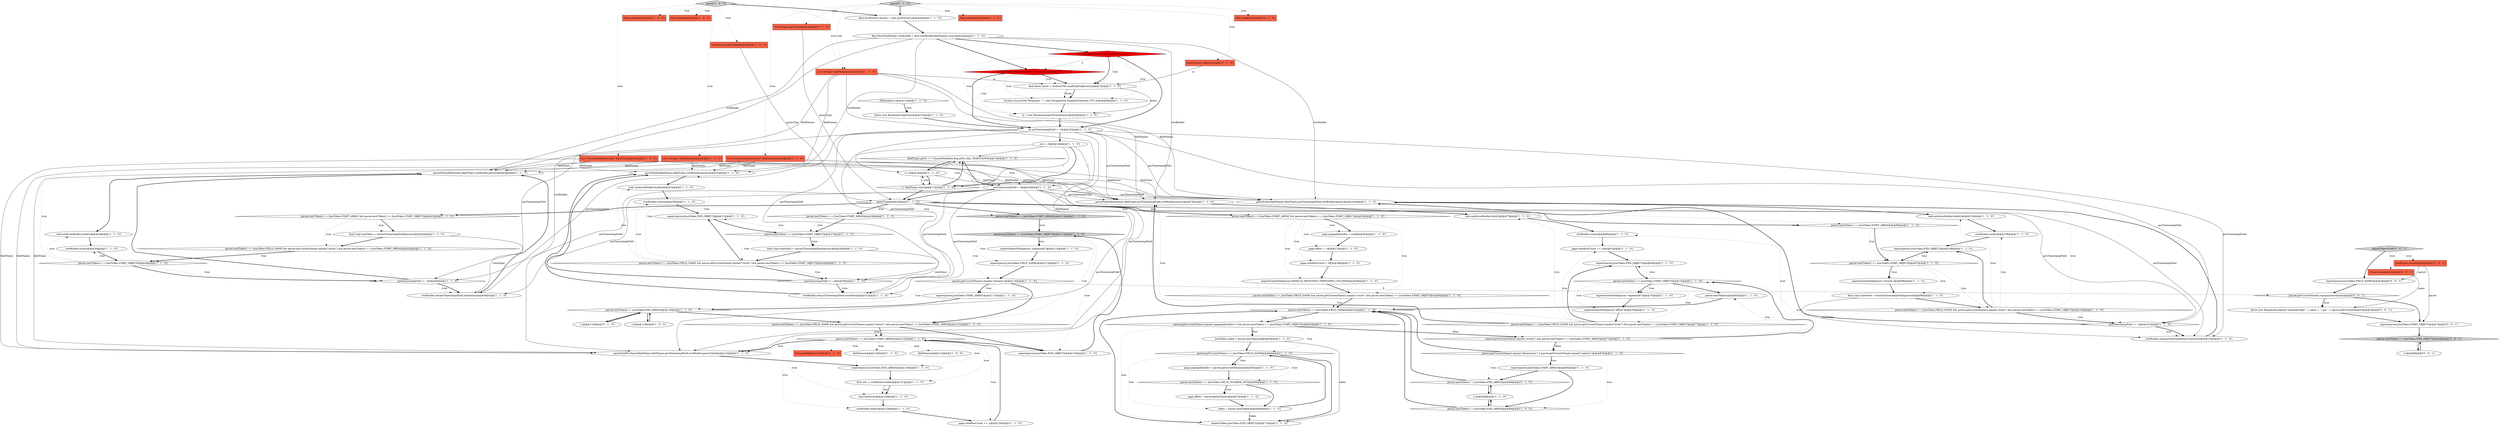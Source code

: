 digraph {
92 [style = filled, label = "parser.nextToken() == JsonToken.START_OBJECT@@@113@@@['1', '1', '0']", fillcolor = lightgray, shape = diamond image = "AAA0AAABBB1BBB"];
77 [style = filled, label = "List<String> fieldNames@@@2@@@['1', '0', '0']", fillcolor = tomato, shape = box image = "AAA0AAABBB1BBB"];
107 [style = filled, label = "Page page@@@2@@@['0', '1', '0']", fillcolor = tomato, shape = box image = "AAA0AAABBB2BBB"];
115 [style = filled, label = "!parser.getCurrentName().equals(name)@@@4@@@['0', '0', '1']", fillcolor = white, shape = diamond image = "AAA0AAABBB3BBB"];
98 [style = filled, label = "posTimestampField != -1@@@45@@@['1', '1', '0']", fillcolor = white, shape = diamond image = "AAA0AAABBB1BBB"];
51 [style = filled, label = "expect(parser,JsonToken.END_OBJECT)@@@37@@@['1', '1', '0']", fillcolor = white, shape = ellipse image = "AAA0AAABBB1BBB"];
105 [style = filled, label = "{}@@@118@@@['0', '1', '0']", fillcolor = white, shape = ellipse image = "AAA0AAABBB2BBB"];
99 [style = filled, label = "List<String> fieldNames@@@2@@@['1', '1', '0']", fillcolor = tomato, shape = box image = "AAA0AAABBB1BBB"];
118 [style = filled, label = "{}@@@8@@@['0', '0', '1']", fillcolor = white, shape = ellipse image = "AAA0AAABBB3BBB"];
79 [style = filled, label = "parser.nextToken() == JsonToken.START_ARRAY && parser.nextToken() == JsonToken.START_OBJECT@@@55@@@['1', '1', '0']", fillcolor = white, shape = diamond image = "AAA0AAABBB1BBB"];
108 [style = filled, label = "QueryType queryType@@@2@@@['0', '1', '0']", fillcolor = tomato, shape = box image = "AAA0AAABBB2BBB"];
32 [style = filled, label = "int i = 0@@@16@@@['1', '1', '0']", fillcolor = white, shape = ellipse image = "AAA0AAABBB1BBB"];
17 [style = filled, label = "page.totalRowCount += 1@@@130@@@['1', '1', '0']", fillcolor = white, shape = ellipse image = "AAA0AAABBB1BBB"];
68 [style = filled, label = "expectScalarField(parser,DEFAULT_RESPONSE_TIMESTAMP_COLUMN)@@@59@@@['1', '1', '0']", fillcolor = white, shape = ellipse image = "AAA0AAABBB1BBB"];
30 [style = filled, label = "parseFields(fieldNames,fieldTypes,posTimestampField,rowBuilder,parser)@@@104@@@['1', '1', '0']", fillcolor = white, shape = ellipse image = "AAA0AAABBB1BBB"];
4 [style = filled, label = "{}@@@118@@@['1', '0', '0']", fillcolor = white, shape = ellipse image = "AAA0AAABBB1BBB"];
101 [style = filled, label = "CalciteSystemProperty.DEBUG.value()@@@5@@@['0', '1', '0']", fillcolor = red, shape = diamond image = "AAA1AAABBB2BBB"];
20 [style = filled, label = "final byte(( bytes = AvaticaUtils.readFullyToBytes(in)@@@7@@@['1', '1', '0']", fillcolor = white, shape = ellipse image = "AAA0AAABBB1BBB"];
78 [style = filled, label = "parseFields(fieldNames,fieldTypes,rowBuilder,parser)@@@48@@@['1', '1', '0']", fillcolor = white, shape = ellipse image = "AAA0AAABBB1BBB"];
113 [style = filled, label = "parser.nextToken() != JsonToken.END_OBJECT@@@8@@@['0', '0', '1']", fillcolor = lightgray, shape = diamond image = "AAA0AAABBB3BBB"];
97 [style = filled, label = "parser.getCurrentName().equals(\"pagingIdentifiers\") && parser.nextToken() == JsonToken.START_OBJECT@@@62@@@['1', '1', '0']", fillcolor = white, shape = diamond image = "AAA0AAABBB1BBB"];
69 [style = filled, label = "expect(parser,JsonToken.END_ARRAY)@@@126@@@['1', '1', '0']", fillcolor = white, shape = ellipse image = "AAA0AAABBB1BBB"];
82 [style = filled, label = "parser.nextToken() == JsonToken.FIELD_NAME && parser.getCurrentName().equals(\"event\") && parser.nextToken() == JsonToken.START_OBJECT@@@77@@@['1', '1', '0']", fillcolor = white, shape = diamond image = "AAA0AAABBB1BBB"];
5 [style = filled, label = "parser.nextToken() == JsonToken.START_OBJECT@@@44@@@['1', '1', '0']", fillcolor = white, shape = diamond image = "AAA0AAABBB1BBB"];
59 [style = filled, label = "page.pagingIdentifier = null@@@56@@@['1', '1', '0']", fillcolor = white, shape = ellipse image = "AAA0AAABBB1BBB"];
23 [style = filled, label = "throw new RuntimeException(e)@@@12@@@['1', '1', '0']", fillcolor = white, shape = ellipse image = "AAA0AAABBB1BBB"];
40 [style = filled, label = "Page page@@@2@@@['1', '0', '0']", fillcolor = tomato, shape = box image = "AAA0AAABBB1BBB"];
74 [style = filled, label = "int posTimestampField = -1@@@15@@@['1', '1', '0']", fillcolor = white, shape = ellipse image = "AAA0AAABBB1BBB"];
61 [style = filled, label = "page.totalRowCount += 1@@@81@@@['1', '1', '0']", fillcolor = white, shape = ellipse image = "AAA0AAABBB1BBB"];
42 [style = filled, label = "parser.nextToken() == JsonToken.START_ARRAY && parser.nextToken() == JsonToken.START_OBJECT@@@41@@@['1', '1', '0']", fillcolor = white, shape = diamond image = "AAA0AAABBB1BBB"];
6 [style = filled, label = "JsonToken token = parser.nextToken()@@@63@@@['1', '1', '0']", fillcolor = white, shape = ellipse image = "AAA0AAABBB1BBB"];
91 [style = filled, label = "page.offset = -1@@@57@@@['1', '1', '0']", fillcolor = white, shape = ellipse image = "AAA0AAABBB1BBB"];
35 [style = filled, label = "parser.nextToken() == JsonToken.FIELD_NAME && parser.getCurrentName().equals(\"events\") && parser.nextToken() == JsonToken.START_ARRAY@@@121@@@['1', '1', '0']", fillcolor = white, shape = diamond image = "AAA0AAABBB1BBB"];
57 [style = filled, label = "expect(token,JsonToken.END_OBJECT)@@@71@@@['1', '1', '0']", fillcolor = white, shape = ellipse image = "AAA0AAABBB1BBB"];
8 [style = filled, label = "parser.getCurrentName().equals(\"columns\")@@@116@@@['1', '1', '0']", fillcolor = white, shape = diamond image = "AAA0AAABBB1BBB"];
60 [style = filled, label = "expectScalarField(parser,\"segmentId\")@@@114@@@['1', '1', '0']", fillcolor = white, shape = ellipse image = "AAA0AAABBB1BBB"];
31 [style = filled, label = "posTimestampField = i@@@20@@@['1', '1', '0']", fillcolor = white, shape = ellipse image = "AAA0AAABBB1BBB"];
96 [style = filled, label = "sink.send(rowBuilder.build())@@@79@@@['1', '1', '0']", fillcolor = white, shape = ellipse image = "AAA0AAABBB1BBB"];
111 [style = filled, label = "expectObjectField['0', '0', '1']", fillcolor = lightgray, shape = diamond image = "AAA0AAABBB3BBB"];
41 [style = filled, label = "parser.nextToken() == JsonToken.START_OBJECT@@@74@@@['1', '1', '0']", fillcolor = white, shape = diamond image = "AAA0AAABBB1BBB"];
49 [style = filled, label = "parser.nextToken() == JsonToken.FIELD_NAME && parser.getCurrentName().equals(\"result\") && parser.nextToken() == JsonToken.START_OBJECT@@@60@@@['1', '1', '0']", fillcolor = white, shape = diamond image = "AAA0AAABBB1BBB"];
10 [style = filled, label = "final Long timeValue = extractTimestampField(parser)@@@28@@@['1', '1', '0']", fillcolor = white, shape = ellipse image = "AAA0AAABBB1BBB"];
45 [style = filled, label = "rowBuilder.reset()@@@106@@@['1', '1', '0']", fillcolor = white, shape = ellipse image = "AAA0AAABBB1BBB"];
21 [style = filled, label = "rowBuilder.reset()@@@35@@@['1', '1', '0']", fillcolor = white, shape = ellipse image = "AAA0AAABBB1BBB"];
56 [style = filled, label = "IOException e@@@11@@@['1', '1', '0']", fillcolor = white, shape = diamond image = "AAA0AAABBB1BBB"];
80 [style = filled, label = "rowBuilder.reset()@@@50@@@['1', '1', '0']", fillcolor = white, shape = ellipse image = "AAA0AAABBB1BBB"];
94 [style = filled, label = "CalcitePrepareImpl.DEBUG@@@5@@@['1', '0', '0']", fillcolor = red, shape = diamond image = "AAA1AAABBB1BBB"];
84 [style = filled, label = "parser.nextToken() == JsonToken.START_ARRAY@@@112@@@['1', '1', '0']", fillcolor = lightgray, shape = diamond image = "AAA0AAABBB1BBB"];
58 [style = filled, label = "parser.nextToken() == JsonToken.FIELD_NAME && parser.getCurrentName().equals(\"result\") && parser.nextToken() == JsonToken.START_OBJECT@@@29@@@['1', '1', '0']", fillcolor = white, shape = diamond image = "AAA0AAABBB1BBB"];
71 [style = filled, label = "fieldTypes.get(i) == ColumnMetaData.Rep.JAVA_SQL_TIMESTAMP@@@19@@@['1', '1', '0']", fillcolor = white, shape = diamond image = "AAA0AAABBB1BBB"];
117 [style = filled, label = "throw new RuntimeException(\"expected field \" + name + \", got \" + parser.getCurrentName())@@@5@@@['0', '0', '1']", fillcolor = white, shape = ellipse image = "AAA0AAABBB3BBB"];
81 [style = filled, label = "rowBuilder.reset()@@@80@@@['1', '1', '0']", fillcolor = white, shape = ellipse image = "AAA0AAABBB1BBB"];
64 [style = filled, label = "final Long timeValue = extractTimestampField(parser)@@@42@@@['1', '1', '0']", fillcolor = white, shape = ellipse image = "AAA0AAABBB1BBB"];
34 [style = filled, label = "expect(parser,JsonToken.FIELD_NAME)@@@115@@@['1', '1', '0']", fillcolor = white, shape = ellipse image = "AAA0AAABBB1BBB"];
15 [style = filled, label = "parse['1', '0', '0']", fillcolor = lightgray, shape = diamond image = "AAA0AAABBB1BBB"];
44 [style = filled, label = "parser.getCurrentToken() == JsonToken.FIELD_NAME@@@64@@@['1', '1', '0']", fillcolor = white, shape = diamond image = "AAA0AAABBB1BBB"];
28 [style = filled, label = "Sink sink@@@2@@@['1', '0', '0']", fillcolor = tomato, shape = box image = "AAA0AAABBB1BBB"];
3 [style = filled, label = "sink.send(rowBuilder.build())@@@34@@@['1', '1', '0']", fillcolor = white, shape = ellipse image = "AAA0AAABBB1BBB"];
66 [style = filled, label = "QueryType queryType@@@2@@@['1', '0', '0']", fillcolor = tomato, shape = box image = "AAA0AAABBB1BBB"];
13 [style = filled, label = "sink.send(rowBuilder.build())@@@49@@@['1', '1', '0']", fillcolor = white, shape = ellipse image = "AAA0AAABBB1BBB"];
73 [style = filled, label = "rowBuilder.set(posTimestampField,timeValue)@@@46@@@['1', '1', '0']", fillcolor = white, shape = ellipse image = "AAA0AAABBB1BBB"];
89 [style = filled, label = "{}@@@89@@@['1', '1', '0']", fillcolor = white, shape = ellipse image = "AAA0AAABBB1BBB"];
22 [style = filled, label = "page.pagingIdentifier = parser.getCurrentName()@@@65@@@['1', '1', '0']", fillcolor = white, shape = ellipse image = "AAA0AAABBB1BBB"];
0 [style = filled, label = "parser.nextToken() == JsonToken.FIELD_NAME && parser.getCurrentName().equals(\"event\") && parser.nextToken() == JsonToken.START_OBJECT@@@100@@@['1', '1', '0']", fillcolor = white, shape = diamond image = "AAA0AAABBB1BBB"];
86 [style = filled, label = "parser.nextToken() == JsonToken.START_ARRAY@@@96@@@['1', '1', '0']", fillcolor = white, shape = diamond image = "AAA0AAABBB1BBB"];
102 [style = filled, label = "String field@@@123@@@['0', '1', '0']", fillcolor = tomato, shape = box image = "AAA0AAABBB2BBB"];
48 [style = filled, label = "queryType@@@25@@@['1', '1', '0']", fillcolor = white, shape = diamond image = "AAA0AAABBB1BBB"];
83 [style = filled, label = "parser.getCurrentName().equals(\"dimensions\") || parser.getCurrentName().equals(\"metrics\")@@@87@@@['1', '1', '0']", fillcolor = white, shape = diamond image = "AAA0AAABBB1BBB"];
114 [style = filled, label = "JsonParser parser@@@2@@@['0', '0', '1']", fillcolor = tomato, shape = box image = "AAA0AAABBB3BBB"];
112 [style = filled, label = "String name@@@2@@@['0', '0', '1']", fillcolor = tomato, shape = box image = "AAA0AAABBB3BBB"];
75 [style = filled, label = "parser.nextToken()@@@85@@@['1', '1', '0']", fillcolor = white, shape = ellipse image = "AAA0AAABBB1BBB"];
100 [style = filled, label = "fieldNames@@@123@@@['1', '1', '0']", fillcolor = white, shape = ellipse image = "AAA0AAABBB1BBB"];
27 [style = filled, label = "fieldNames@@@123@@@['1', '0', '0']", fillcolor = white, shape = ellipse image = "AAA0AAABBB1BBB"];
7 [style = filled, label = "parser.nextToken() == JsonToken.START_OBJECT@@@27@@@['1', '1', '0']", fillcolor = white, shape = diamond image = "AAA0AAABBB1BBB"];
110 [style = filled, label = "List<ColumnMetaData.Rep> fieldTypes@@@2@@@['0', '1', '0']", fillcolor = tomato, shape = box image = "AAA0AAABBB2BBB"];
54 [style = filled, label = "posTimestampField != -1@@@101@@@['1', '1', '0']", fillcolor = white, shape = diamond image = "AAA0AAABBB1BBB"];
67 [style = filled, label = "expect(parser,JsonToken.START_ARRAY)@@@88@@@['1', '1', '0']", fillcolor = white, shape = ellipse image = "AAA0AAABBB1BBB"];
95 [style = filled, label = "parseFieldForName(fieldNames,fieldTypes,posTimestampField,rowBuilder,parser,field)@@@124@@@['1', '1', '0']", fillcolor = white, shape = ellipse image = "AAA0AAABBB1BBB"];
16 [style = filled, label = "final Long timeValue = extractTimestampField(parser)@@@99@@@['1', '1', '0']", fillcolor = white, shape = ellipse image = "AAA0AAABBB1BBB"];
47 [style = filled, label = "rowBuilder.reset()@@@129@@@['1', '1', '0']", fillcolor = white, shape = ellipse image = "AAA0AAABBB1BBB"];
103 [style = filled, label = "parser.nextToken() != JsonToken.END_ARRAY@@@89@@@['0', '1', '0']", fillcolor = white, shape = diamond image = "AAA0AAABBB2BBB"];
46 [style = filled, label = "parser.getCurrentName().equals(\"events\") && parser.nextToken() == JsonToken.START_ARRAY@@@73@@@['1', '1', '0']", fillcolor = white, shape = diamond image = "AAA0AAABBB1BBB"];
53 [style = filled, label = "expectScalarField(parser,\"version\")@@@98@@@['1', '1', '0']", fillcolor = white, shape = ellipse image = "AAA0AAABBB1BBB"];
11 [style = filled, label = "sink.send(rowBuilder.build())@@@105@@@['1', '1', '0']", fillcolor = white, shape = ellipse image = "AAA0AAABBB1BBB"];
14 [style = filled, label = "expect(parser,JsonToken.START_ARRAY)@@@117@@@['1', '1', '0']", fillcolor = white, shape = ellipse image = "AAA0AAABBB1BBB"];
2 [style = filled, label = "rowBuilder.set(posTimestampField,timeValue)@@@102@@@['1', '1', '0']", fillcolor = white, shape = ellipse image = "AAA0AAABBB1BBB"];
24 [style = filled, label = "i++@@@18@@@['1', '1', '0']", fillcolor = white, shape = ellipse image = "AAA0AAABBB1BBB"];
109 [style = filled, label = "parse['0', '1', '0']", fillcolor = lightgray, shape = diamond image = "AAA0AAABBB2BBB"];
116 [style = filled, label = "expect(parser,JsonToken.START_OBJECT)@@@7@@@['0', '0', '1']", fillcolor = white, shape = ellipse image = "AAA0AAABBB3BBB"];
37 [style = filled, label = "token = parser.nextToken()@@@69@@@['1', '1', '0']", fillcolor = white, shape = ellipse image = "AAA0AAABBB1BBB"];
1 [style = filled, label = "sink.send(row)@@@128@@@['1', '1', '0']", fillcolor = white, shape = ellipse image = "AAA0AAABBB1BBB"];
119 [style = filled, label = "expect(parser,JsonToken.FIELD_NAME)@@@3@@@['0', '0', '1']", fillcolor = white, shape = ellipse image = "AAA0AAABBB3BBB"];
12 [style = filled, label = "rowBuilder.set(posTimestampField,timeValue)@@@31@@@['1', '1', '0']", fillcolor = white, shape = ellipse image = "AAA0AAABBB1BBB"];
62 [style = filled, label = "parser.nextToken() == JsonToken.FIELD_NAME && parser.getCurrentName().equals(\"result\") && parser.nextToken() == JsonToken.START_ARRAY@@@43@@@['1', '1', '0']", fillcolor = white, shape = diamond image = "AAA0AAABBB1BBB"];
18 [style = filled, label = "parser.nextToken() == JsonToken.FIELD_NAME@@@61@@@['1', '1', '0']", fillcolor = white, shape = diamond image = "AAA0AAABBB1BBB"];
85 [style = filled, label = "expectScalarField(parser,\"segmentId\")@@@75@@@['1', '1', '0']", fillcolor = white, shape = ellipse image = "AAA0AAABBB1BBB"];
55 [style = filled, label = "parser.nextToken() == JsonToken.START_ARRAY@@@122@@@['1', '1', '0']", fillcolor = white, shape = diamond image = "AAA0AAABBB1BBB"];
39 [style = filled, label = "List<ColumnMetaData.Rep> fieldTypes@@@2@@@['1', '0', '0']", fillcolor = tomato, shape = box image = "AAA0AAABBB1BBB"];
26 [style = filled, label = "final JsonFactory factory = new JsonFactory()@@@3@@@['1', '1', '0']", fillcolor = white, shape = ellipse image = "AAA0AAABBB1BBB"];
88 [style = filled, label = "i < fieldTypes.size()@@@17@@@['1', '1', '0']", fillcolor = white, shape = diamond image = "AAA0AAABBB1BBB"];
90 [style = filled, label = "expect(parser,JsonToken.END_OBJECT)@@@133@@@['1', '1', '0']", fillcolor = white, shape = ellipse image = "AAA0AAABBB1BBB"];
9 [style = filled, label = "page.totalRowCount = 0@@@58@@@['1', '1', '0']", fillcolor = white, shape = ellipse image = "AAA0AAABBB1BBB"];
50 [style = filled, label = "parser.nextToken() == JsonToken.VALUE_NUMBER_INT@@@66@@@['1', '1', '0']", fillcolor = white, shape = diamond image = "AAA0AAABBB1BBB"];
65 [style = filled, label = "System.out.println(\"Response: \" + new String(bytes,StandardCharsets.UTF_8))@@@8@@@['1', '1', '0']", fillcolor = white, shape = ellipse image = "AAA0AAABBB1BBB"];
43 [style = filled, label = "parser.nextToken() != JsonToken.END_ARRAY@@@89@@@['1', '0', '0']", fillcolor = white, shape = diamond image = "AAA0AAABBB1BBB"];
104 [style = filled, label = "Sink sink@@@2@@@['0', '1', '0']", fillcolor = tomato, shape = box image = "AAA0AAABBB2BBB"];
106 [style = filled, label = "InputStream in@@@2@@@['0', '1', '0']", fillcolor = tomato, shape = box image = "AAA0AAABBB2BBB"];
29 [style = filled, label = "parser.nextToken() == JsonToken.START_OBJECT@@@97@@@['1', '1', '0']", fillcolor = white, shape = diamond image = "AAA0AAABBB1BBB"];
33 [style = filled, label = "in = new ByteArrayInputStream(bytes)@@@9@@@['1', '1', '0']", fillcolor = white, shape = ellipse image = "AAA0AAABBB1BBB"];
70 [style = filled, label = "expectScalarField(parser,\"offset\")@@@76@@@['1', '1', '0']", fillcolor = white, shape = ellipse image = "AAA0AAABBB1BBB"];
19 [style = filled, label = "final Row.RowBuilder rowBuilder = Row.newBuilder(fieldNames.size())@@@4@@@['1', '1', '0']", fillcolor = white, shape = ellipse image = "AAA0AAABBB1BBB"];
63 [style = filled, label = "parseFields(fieldNames,fieldTypes,rowBuilder,parser)@@@33@@@['1', '1', '0']", fillcolor = white, shape = ellipse image = "AAA0AAABBB1BBB"];
25 [style = filled, label = "expect(parser,JsonToken.END_OBJECT)@@@108@@@['1', '1', '0']", fillcolor = white, shape = ellipse image = "AAA0AAABBB1BBB"];
87 [style = filled, label = "parser.nextToken() == JsonToken.START_ARRAY@@@26@@@['1', '1', '0']", fillcolor = white, shape = diamond image = "AAA0AAABBB1BBB"];
36 [style = filled, label = "expect(parser,JsonToken.END_OBJECT)@@@83@@@['1', '1', '0']", fillcolor = white, shape = ellipse image = "AAA0AAABBB1BBB"];
93 [style = filled, label = "page.offset = parser.getIntValue()@@@67@@@['1', '1', '0']", fillcolor = white, shape = ellipse image = "AAA0AAABBB1BBB"];
76 [style = filled, label = "posTimestampField != -1@@@30@@@['1', '1', '0']", fillcolor = white, shape = diamond image = "AAA0AAABBB1BBB"];
38 [style = filled, label = "Row row = rowBuilder.build()@@@127@@@['1', '1', '0']", fillcolor = white, shape = ellipse image = "AAA0AAABBB1BBB"];
52 [style = filled, label = "parseFields(fieldNames,fieldTypes,posTimestampField,rowBuilder,parser)@@@78@@@['1', '1', '0']", fillcolor = white, shape = ellipse image = "AAA0AAABBB1BBB"];
72 [style = filled, label = "parser.nextToken() != JsonToken.END_ARRAY@@@118@@@['1', '1', '0']", fillcolor = white, shape = diamond image = "AAA0AAABBB1BBB"];
97->6 [style = bold, label=""];
55->100 [style = dotted, label="true"];
87->7 [style = bold, label=""];
69->38 [style = bold, label=""];
16->0 [style = bold, label=""];
21->51 [style = bold, label=""];
42->62 [style = dotted, label="true"];
35->55 [style = bold, label=""];
33->74 [style = bold, label=""];
7->51 [style = dotted, label="true"];
98->73 [style = bold, label=""];
77->63 [style = solid, label="fieldNames"];
0->54 [style = dotted, label="true"];
92->8 [style = dotted, label="true"];
77->30 [style = solid, label="fieldNames"];
54->2 [style = dotted, label="true"];
68->49 [style = bold, label=""];
19->94 [style = bold, label=""];
31->30 [style = solid, label="posTimestampField"];
103->89 [style = bold, label=""];
25->29 [style = bold, label=""];
72->4 [style = bold, label=""];
43->18 [style = bold, label=""];
58->63 [style = dotted, label="true"];
10->12 [style = solid, label="timeValue"];
48->84 [style = dotted, label="true"];
79->49 [style = dotted, label="true"];
97->6 [style = dotted, label="true"];
41->36 [style = dotted, label="true"];
99->52 [style = solid, label="fieldNames"];
30->11 [style = bold, label=""];
5->13 [style = dotted, label="true"];
88->71 [style = dotted, label="true"];
109->107 [style = dotted, label="true"];
45->25 [style = bold, label=""];
0->25 [style = bold, label=""];
101->33 [style = dotted, label="true"];
55->95 [style = dotted, label="true"];
31->48 [style = bold, label=""];
31->2 [style = solid, label="posTimestampField"];
48->87 [style = bold, label=""];
51->7 [style = bold, label=""];
71->24 [style = bold, label=""];
46->83 [style = dotted, label="false"];
82->52 [style = bold, label=""];
55->69 [style = dotted, label="true"];
74->95 [style = solid, label="posTimestampField"];
99->63 [style = solid, label="fieldNames"];
109->99 [style = dotted, label="true"];
88->48 [style = bold, label=""];
84->92 [style = bold, label=""];
0->11 [style = dotted, label="true"];
97->57 [style = dotted, label="true"];
119->115 [style = bold, label=""];
29->16 [style = dotted, label="true"];
116->113 [style = bold, label=""];
58->3 [style = dotted, label="true"];
15->66 [style = dotted, label="true"];
15->99 [style = dotted, label="true"];
48->86 [style = bold, label=""];
94->101 [style = dashed, label="0"];
72->35 [style = bold, label=""];
38->1 [style = solid, label="row"];
86->29 [style = bold, label=""];
83->67 [style = dotted, label="true"];
70->82 [style = bold, label=""];
99->20 [style = solid, label="in"];
88->24 [style = dotted, label="true"];
7->10 [style = dotted, label="true"];
36->41 [style = bold, label=""];
0->45 [style = dotted, label="true"];
56->23 [style = dotted, label="true"];
72->105 [style = bold, label=""];
41->85 [style = bold, label=""];
75->18 [style = bold, label=""];
62->5 [style = bold, label=""];
50->37 [style = bold, label=""];
65->33 [style = bold, label=""];
118->113 [style = bold, label=""];
58->21 [style = dotted, label="true"];
6->57 [style = solid, label="token"];
22->50 [style = bold, label=""];
67->103 [style = bold, label=""];
12->63 [style = bold, label=""];
82->52 [style = dotted, label="true"];
55->27 [style = dotted, label="true"];
41->85 [style = dotted, label="true"];
15->40 [style = dotted, label="true"];
13->80 [style = bold, label=""];
115->117 [style = bold, label=""];
44->37 [style = dotted, label="true"];
86->29 [style = dotted, label="true"];
31->12 [style = solid, label="posTimestampField"];
19->30 [style = solid, label="rowBuilder"];
19->78 [style = solid, label="rowBuilder"];
34->8 [style = bold, label=""];
46->75 [style = dotted, label="true"];
97->46 [style = bold, label=""];
78->13 [style = bold, label=""];
46->41 [style = bold, label=""];
4->72 [style = bold, label=""];
109->104 [style = dotted, label="true"];
111->112 [style = dotted, label="true"];
94->65 [style = dotted, label="true"];
44->50 [style = dotted, label="true"];
74->12 [style = solid, label="posTimestampField"];
58->51 [style = bold, label=""];
79->59 [style = bold, label=""];
93->37 [style = bold, label=""];
58->76 [style = bold, label=""];
98->78 [style = bold, label=""];
77->78 [style = solid, label="fieldNames"];
54->2 [style = bold, label=""];
8->14 [style = dotted, label="true"];
24->88 [style = bold, label=""];
55->1 [style = dotted, label="true"];
49->18 [style = bold, label=""];
73->78 [style = bold, label=""];
29->53 [style = dotted, label="true"];
56->23 [style = bold, label=""];
48->87 [style = dotted, label="true"];
8->115 [style = dashed, label="0"];
31->98 [style = solid, label="posTimestampField"];
55->90 [style = bold, label=""];
48->86 [style = dotted, label="true"];
114->116 [style = solid, label="parser"];
101->20 [style = bold, label=""];
48->79 [style = dotted, label="true"];
44->22 [style = bold, label=""];
83->67 [style = bold, label=""];
35->55 [style = dotted, label="true"];
31->76 [style = solid, label="posTimestampField"];
84->92 [style = dotted, label="true"];
82->81 [style = dotted, label="true"];
32->88 [style = bold, label=""];
76->12 [style = bold, label=""];
115->117 [style = dotted, label="true"];
16->2 [style = solid, label="timeValue"];
52->96 [style = bold, label=""];
101->74 [style = bold, label=""];
110->95 [style = solid, label="fieldTypes"];
113->118 [style = bold, label=""];
44->57 [style = bold, label=""];
90->92 [style = bold, label=""];
83->18 [style = bold, label=""];
29->0 [style = dotted, label="true"];
50->93 [style = bold, label=""];
95->69 [style = bold, label=""];
101->65 [style = dotted, label="true"];
89->103 [style = bold, label=""];
94->74 [style = bold, label=""];
32->24 [style = solid, label="i"];
71->31 [style = bold, label=""];
82->36 [style = bold, label=""];
55->17 [style = dotted, label="true"];
5->98 [style = bold, label=""];
79->91 [style = dotted, label="true"];
39->95 [style = solid, label="fieldTypes"];
108->48 [style = solid, label="queryType"];
101->20 [style = dotted, label="true"];
46->83 [style = bold, label=""];
7->58 [style = dotted, label="true"];
39->78 [style = solid, label="fieldTypes"];
74->73 [style = solid, label="posTimestampField"];
110->30 [style = solid, label="fieldTypes"];
9->68 [style = bold, label=""];
48->84 [style = bold, label=""];
8->14 [style = bold, label=""];
74->54 [style = solid, label="posTimestampField"];
111->119 [style = bold, label=""];
58->76 [style = dotted, label="true"];
35->90 [style = bold, label=""];
92->35 [style = dotted, label="true"];
55->47 [style = dotted, label="true"];
26->19 [style = bold, label=""];
62->5 [style = dotted, label="true"];
6->44 [style = bold, label=""];
8->35 [style = bold, label=""];
0->30 [style = dotted, label="true"];
55->95 [style = bold, label=""];
31->52 [style = solid, label="posTimestampField"];
61->36 [style = bold, label=""];
38->1 [style = bold, label=""];
19->95 [style = solid, label="rowBuilder"];
17->55 [style = bold, label=""];
74->52 [style = solid, label="posTimestampField"];
83->43 [style = dotted, label="true"];
15->28 [style = dotted, label="true"];
109->108 [style = dotted, label="true"];
74->2 [style = solid, label="posTimestampField"];
23->74 [style = bold, label=""];
64->62 [style = bold, label=""];
32->31 [style = solid, label="i"];
80->5 [style = bold, label=""];
44->22 [style = dotted, label="true"];
64->73 [style = solid, label="timeValue"];
79->9 [style = dotted, label="true"];
18->97 [style = bold, label=""];
43->89 [style = bold, label=""];
20->65 [style = bold, label=""];
39->30 [style = solid, label="fieldTypes"];
77->52 [style = solid, label="fieldNames"];
37->44 [style = bold, label=""];
59->91 [style = bold, label=""];
3->21 [style = bold, label=""];
0->54 [style = bold, label=""];
77->95 [style = solid, label="fieldNames"];
92->90 [style = dotted, label="true"];
42->64 [style = bold, label=""];
103->18 [style = bold, label=""];
41->82 [style = dotted, label="true"];
114->119 [style = solid, label="parser"];
63->3 [style = bold, label=""];
5->98 [style = dotted, label="true"];
111->114 [style = dotted, label="true"];
99->30 [style = solid, label="fieldNames"];
67->43 [style = bold, label=""];
31->54 [style = solid, label="posTimestampField"];
19->63 [style = solid, label="rowBuilder"];
29->25 [style = dotted, label="true"];
8->72 [style = dotted, label="true"];
83->103 [style = dotted, label="true"];
94->33 [style = dotted, label="true"];
94->20 [style = bold, label=""];
98->73 [style = dotted, label="true"];
20->33 [style = solid, label="bytes"];
19->52 [style = solid, label="rowBuilder"];
29->53 [style = bold, label=""];
94->20 [style = dotted, label="true"];
31->73 [style = solid, label="posTimestampField"];
32->88 [style = solid, label="i"];
42->64 [style = dotted, label="true"];
66->48 [style = solid, label="queryType"];
99->78 [style = solid, label="fieldNames"];
110->52 [style = solid, label="fieldTypes"];
41->75 [style = bold, label=""];
115->116 [style = bold, label=""];
32->71 [style = solid, label="i"];
110->63 [style = solid, label="fieldTypes"];
7->10 [style = bold, label=""];
15->39 [style = dotted, label="true"];
97->44 [style = dotted, label="true"];
48->42 [style = dotted, label="true"];
109->106 [style = dotted, label="true"];
74->32 [style = bold, label=""];
41->70 [style = dotted, label="true"];
11->45 [style = bold, label=""];
18->97 [style = dotted, label="true"];
85->70 [style = bold, label=""];
24->88 [style = solid, label="i"];
54->30 [style = bold, label=""];
117->116 [style = bold, label=""];
76->12 [style = dotted, label="true"];
5->78 [style = dotted, label="true"];
92->34 [style = dotted, label="true"];
92->60 [style = bold, label=""];
57->18 [style = bold, label=""];
19->101 [style = bold, label=""];
50->93 [style = dotted, label="true"];
46->41 [style = dotted, label="true"];
48->42 [style = bold, label=""];
74->76 [style = solid, label="posTimestampField"];
55->102 [style = dotted, label="true"];
91->9 [style = bold, label=""];
24->71 [style = solid, label="i"];
87->7 [style = dotted, label="true"];
15->26 [style = bold, label=""];
39->63 [style = solid, label="fieldTypes"];
110->78 [style = solid, label="fieldTypes"];
112->117 [style = solid, label="name"];
105->72 [style = bold, label=""];
14->72 [style = bold, label=""];
88->71 [style = bold, label=""];
1->47 [style = bold, label=""];
97->46 [style = dotted, label="false"];
60->34 [style = bold, label=""];
79->59 [style = dotted, label="true"];
5->80 [style = dotted, label="true"];
24->31 [style = solid, label="i"];
82->96 [style = dotted, label="true"];
20->65 [style = solid, label="bytes"];
79->68 [style = dotted, label="true"];
49->18 [style = dotted, label="true"];
15->77 [style = dotted, label="true"];
53->16 [style = bold, label=""];
31->95 [style = solid, label="posTimestampField"];
81->61 [style = bold, label=""];
39->52 [style = solid, label="fieldTypes"];
74->30 [style = solid, label="posTimestampField"];
99->95 [style = solid, label="fieldNames"];
96->81 [style = bold, label=""];
55->38 [style = dotted, label="true"];
89->43 [style = bold, label=""];
47->17 [style = bold, label=""];
2->30 [style = bold, label=""];
76->63 [style = bold, label=""];
10->58 [style = bold, label=""];
48->79 [style = bold, label=""];
106->20 [style = solid, label="in"];
71->31 [style = dotted, label="true"];
109->110 [style = dotted, label="true"];
37->57 [style = solid, label="token"];
74->98 [style = solid, label="posTimestampField"];
92->60 [style = dotted, label="true"];
82->61 [style = dotted, label="true"];
109->26 [style = bold, label=""];
}
